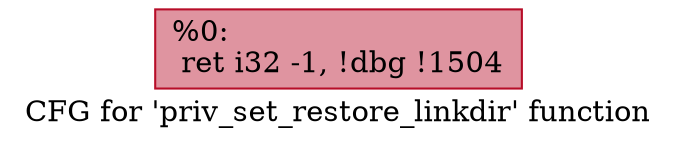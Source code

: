 digraph "CFG for 'priv_set_restore_linkdir' function" {
	label="CFG for 'priv_set_restore_linkdir' function";

	Node0x151bed0 [shape=record,color="#b70d28ff", style=filled, fillcolor="#b70d2870",label="{%0:\l  ret i32 -1, !dbg !1504\l}"];
}

